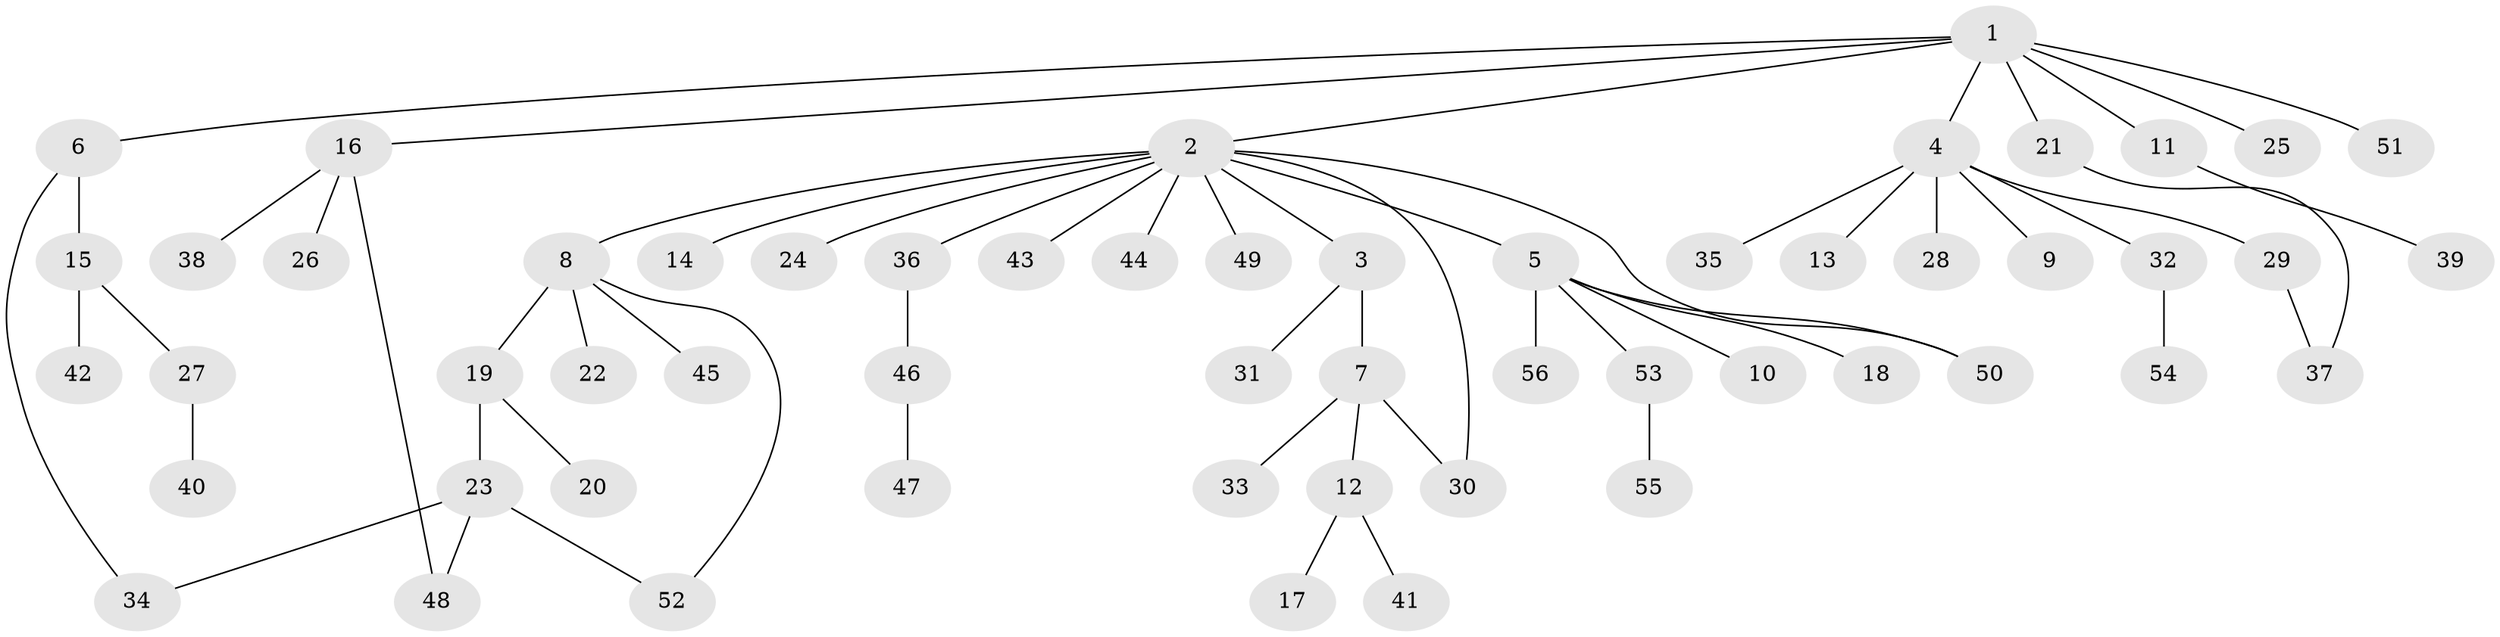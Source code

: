 // coarse degree distribution, {8: 0.025, 14: 0.025, 2: 0.175, 6: 0.025, 5: 0.05, 3: 0.025, 4: 0.05, 1: 0.625}
// Generated by graph-tools (version 1.1) at 2025/23/03/03/25 07:23:53]
// undirected, 56 vertices, 61 edges
graph export_dot {
graph [start="1"]
  node [color=gray90,style=filled];
  1;
  2;
  3;
  4;
  5;
  6;
  7;
  8;
  9;
  10;
  11;
  12;
  13;
  14;
  15;
  16;
  17;
  18;
  19;
  20;
  21;
  22;
  23;
  24;
  25;
  26;
  27;
  28;
  29;
  30;
  31;
  32;
  33;
  34;
  35;
  36;
  37;
  38;
  39;
  40;
  41;
  42;
  43;
  44;
  45;
  46;
  47;
  48;
  49;
  50;
  51;
  52;
  53;
  54;
  55;
  56;
  1 -- 2;
  1 -- 4;
  1 -- 6;
  1 -- 11;
  1 -- 16;
  1 -- 21;
  1 -- 25;
  1 -- 51;
  2 -- 3;
  2 -- 5;
  2 -- 8;
  2 -- 14;
  2 -- 24;
  2 -- 30;
  2 -- 36;
  2 -- 43;
  2 -- 44;
  2 -- 49;
  2 -- 50;
  3 -- 7;
  3 -- 31;
  4 -- 9;
  4 -- 13;
  4 -- 28;
  4 -- 29;
  4 -- 32;
  4 -- 35;
  5 -- 10;
  5 -- 18;
  5 -- 50;
  5 -- 53;
  5 -- 56;
  6 -- 15;
  6 -- 34;
  7 -- 12;
  7 -- 30;
  7 -- 33;
  8 -- 19;
  8 -- 22;
  8 -- 45;
  8 -- 52;
  11 -- 39;
  12 -- 17;
  12 -- 41;
  15 -- 27;
  15 -- 42;
  16 -- 26;
  16 -- 38;
  16 -- 48;
  19 -- 20;
  19 -- 23;
  21 -- 37;
  23 -- 34;
  23 -- 48;
  23 -- 52;
  27 -- 40;
  29 -- 37;
  32 -- 54;
  36 -- 46;
  46 -- 47;
  53 -- 55;
}
